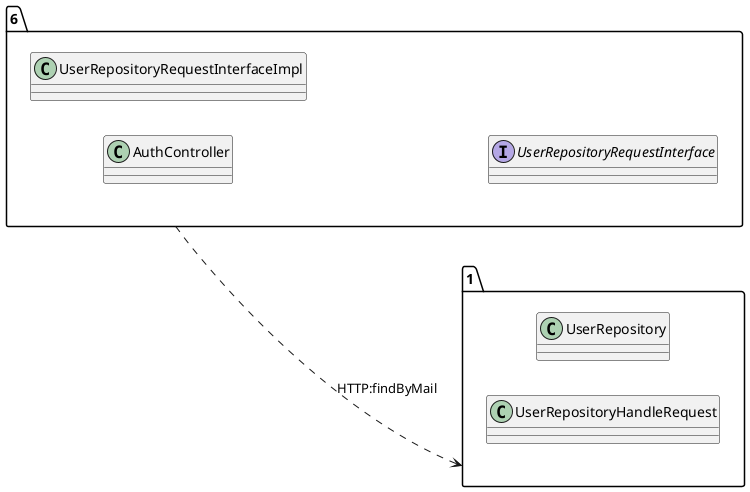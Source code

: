 @startuml 
allow_mixing
left to right direction
package "6"{
class AuthController
class UserRepositoryRequestInterfaceImpl
interface UserRepositoryRequestInterface

}
package "1"{
class UserRepository
class UserRepositoryHandleRequest

}
"6" ..> "1":HTTP:findByMail
@enduml